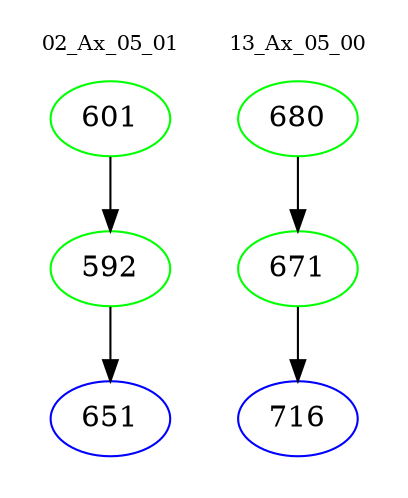 digraph{
subgraph cluster_0 {
color = white
label = "02_Ax_05_01";
fontsize=10;
T0_601 [label="601", color="green"]
T0_601 -> T0_592 [color="black"]
T0_592 [label="592", color="green"]
T0_592 -> T0_651 [color="black"]
T0_651 [label="651", color="blue"]
}
subgraph cluster_1 {
color = white
label = "13_Ax_05_00";
fontsize=10;
T1_680 [label="680", color="green"]
T1_680 -> T1_671 [color="black"]
T1_671 [label="671", color="green"]
T1_671 -> T1_716 [color="black"]
T1_716 [label="716", color="blue"]
}
}
